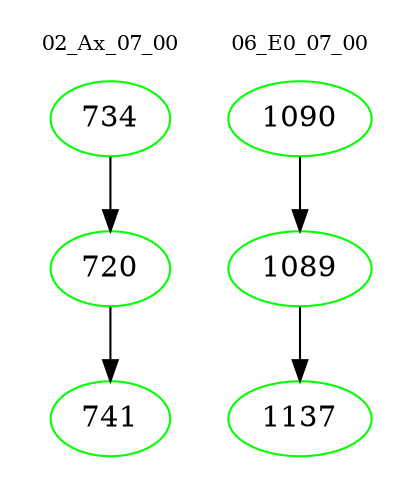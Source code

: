 digraph{
subgraph cluster_0 {
color = white
label = "02_Ax_07_00";
fontsize=10;
T0_734 [label="734", color="green"]
T0_734 -> T0_720 [color="black"]
T0_720 [label="720", color="green"]
T0_720 -> T0_741 [color="black"]
T0_741 [label="741", color="green"]
}
subgraph cluster_1 {
color = white
label = "06_E0_07_00";
fontsize=10;
T1_1090 [label="1090", color="green"]
T1_1090 -> T1_1089 [color="black"]
T1_1089 [label="1089", color="green"]
T1_1089 -> T1_1137 [color="black"]
T1_1137 [label="1137", color="green"]
}
}
